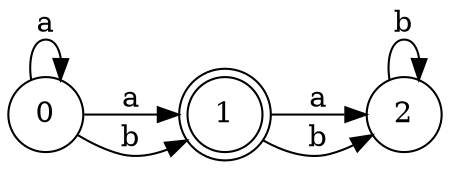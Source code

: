 digraph{
rankdir = "LR";
//Nodos
node[shape=circle] Node0 [label="0"];
node[shape=doublecircle] Node1 [label="1"];
node[shape=circle] Node2 [label="2"];
//Transiciones
Node0->Node0 [label="a"];
Node0->Node1 [label="a"];
Node0->Node1 [label="b"];
Node1->Node2 [label="a"];
Node1->Node2 [label="b"];
Node2->Node2 [label="b"];
}
